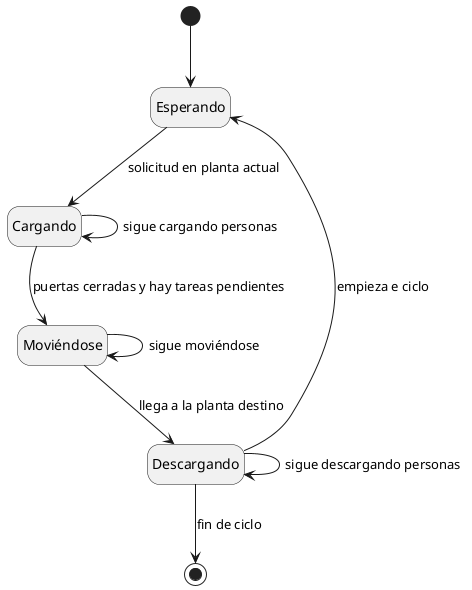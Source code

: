 @startuml
' Diagrama de Estados: Ascensor
hide empty description

[*] --> Esperando

Esperando --> Cargando : solicitud en planta actual
Cargando --> Moviéndose : puertas cerradas y hay tareas pendientes
Moviéndose --> Descargando : llega a la planta destino
Descargando --> Esperando : empieza e ciclo

Moviéndose --> Moviéndose : sigue moviéndose
Cargando --> Cargando : sigue cargando personas
Descargando --> Descargando : sigue descargando personas
Descargando --> [*]: fin de ciclo
@enduml
